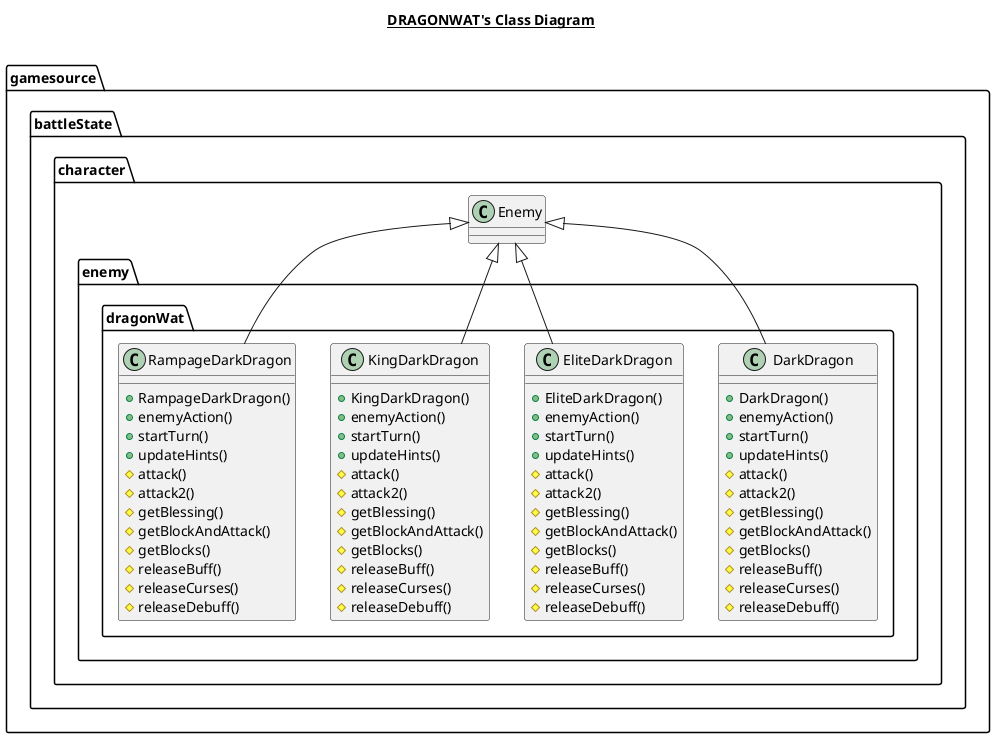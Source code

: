 @startuml

title __DRAGONWAT's Class Diagram__\n

  namespace gamesource {
    namespace battleState.character {
      namespace enemy.dragonWat {
        class gamesource.battleState.character.enemy.dragonWat.DarkDragon {
            + DarkDragon()
            + enemyAction()
            + startTurn()
            + updateHints()
            # attack()
            # attack2()
            # getBlessing()
            # getBlockAndAttack()
            # getBlocks()
            # releaseBuff()
            # releaseCurses()
            # releaseDebuff()
        }
      }
    }
  }
  

  namespace gamesource {
    namespace battleState.character {
      namespace enemy.dragonWat {
        class gamesource.battleState.character.enemy.dragonWat.EliteDarkDragon {
            + EliteDarkDragon()
            + enemyAction()
            + startTurn()
            + updateHints()
            # attack()
            # attack2()
            # getBlessing()
            # getBlockAndAttack()
            # getBlocks()
            # releaseBuff()
            # releaseCurses()
            # releaseDebuff()
        }
      }
    }
  }
  

  namespace gamesource {
    namespace battleState.character {
      namespace enemy.dragonWat {
        class gamesource.battleState.character.enemy.dragonWat.KingDarkDragon {
            + KingDarkDragon()
            + enemyAction()
            + startTurn()
            + updateHints()
            # attack()
            # attack2()
            # getBlessing()
            # getBlockAndAttack()
            # getBlocks()
            # releaseBuff()
            # releaseCurses()
            # releaseDebuff()
        }
      }
    }
  }
  

  namespace gamesource {
    namespace battleState.character {
      namespace enemy.dragonWat {
        class gamesource.battleState.character.enemy.dragonWat.RampageDarkDragon {
            + RampageDarkDragon()
            + enemyAction()
            + startTurn()
            + updateHints()
            # attack()
            # attack2()
            # getBlessing()
            # getBlockAndAttack()
            # getBlocks()
            # releaseBuff()
            # releaseCurses()
            # releaseDebuff()
        }
      }
    }
  }
  

  gamesource.battleState.character.enemy.dragonWat.DarkDragon -up-|> gamesource.battleState.character.Enemy
  gamesource.battleState.character.enemy.dragonWat.EliteDarkDragon -up-|> gamesource.battleState.character.Enemy
  gamesource.battleState.character.enemy.dragonWat.KingDarkDragon -up-|> gamesource.battleState.character.Enemy
  gamesource.battleState.character.enemy.dragonWat.RampageDarkDragon -up-|> gamesource.battleState.character.Enemy



@enduml
